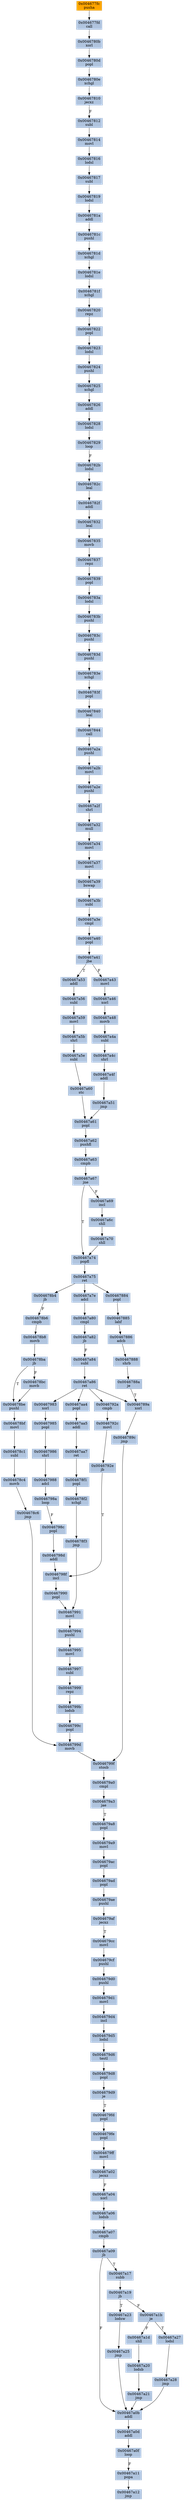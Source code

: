 strict digraph G {
	graph [bgcolor=transparent,
		name=G
	];
	node [color=lightsteelblue,
		fillcolor=lightsteelblue,
		shape=rectangle,
		style=filled
	];
	"0x004678be"	[label="0x004678be
pushl"];
	"0x004678bf"	[label="0x004678bf
movl"];
	"0x004678be" -> "0x004678bf"	[color="#000000"];
	"0x004678b4"	[label="0x004678b4
jb"];
	"0x004678b6"	[label="0x004678b6
cmpb"];
	"0x004678b4" -> "0x004678b6"	[color="#000000",
		label=F];
	"0x00467835"	[label="0x00467835
movb"];
	"0x00467837"	[label="0x00467837
repz"];
	"0x00467835" -> "0x00467837"	[color="#000000"];
	"0x0046799d"	[label="0x0046799d
movb"];
	"0x0046799f"	[label="0x0046799f
stosb"];
	"0x0046799d" -> "0x0046799f"	[color="#000000"];
	"0x00467814"	[label="0x00467814
movl"];
	"0x00467816"	[label="0x00467816
lodsl"];
	"0x00467814" -> "0x00467816"	[color="#000000"];
	"0x00467822"	[label="0x00467822
popl"];
	"0x00467823"	[label="0x00467823
lodsl"];
	"0x00467822" -> "0x00467823"	[color="#000000"];
	"0x00467a62"	[label="0x00467a62
pushfl"];
	"0x00467a63"	[label="0x00467a63
cmpb"];
	"0x00467a62" -> "0x00467a63"	[color="#000000"];
	"0x004679cf"	[label="0x004679cf
pushl"];
	"0x004679d0"	[label="0x004679d0
pushl"];
	"0x004679cf" -> "0x004679d0"	[color="#000000"];
	"0x0046798a"	[label="0x0046798a
loop"];
	"0x0046798c"	[label="0x0046798c
popl"];
	"0x0046798a" -> "0x0046798c"	[color="#000000",
		label=F];
	"0x00467988"	[label="0x00467988
adcl"];
	"0x00467988" -> "0x0046798a"	[color="#000000"];
	"0x00467991"	[label="0x00467991
movl"];
	"0x00467994"	[label="0x00467994
pushl"];
	"0x00467991" -> "0x00467994"	[color="#000000"];
	"0x00467a84"	[label="0x00467a84
subl"];
	"0x00467a86"	[label="0x00467a86
ret"];
	"0x00467a84" -> "0x00467a86"	[color="#000000"];
	"0x0046783c"	[label="0x0046783c
pushl"];
	"0x0046783d"	[label="0x0046783d
pushl"];
	"0x0046783c" -> "0x0046783d"	[color="#000000"];
	"0x00467a06"	[label="0x00467a06
lodsb"];
	"0x00467a07"	[label="0x00467a07
cmpb"];
	"0x00467a06" -> "0x00467a07"	[color="#000000"];
	"0x00467839"	[label="0x00467839
popl"];
	"0x00467837" -> "0x00467839"	[color="#000000"];
	"0x00467995"	[label="0x00467995
movl"];
	"0x00467997"	[label="0x00467997
subl"];
	"0x00467995" -> "0x00467997"	[color="#000000"];
	"0x004677fd"	[label="0x004677fd
call"];
	"0x0046780b"	[label="0x0046780b
xorl"];
	"0x004677fd" -> "0x0046780b"	[color="#000000"];
	"0x00467826"	[label="0x00467826
addl"];
	"0x00467828"	[label="0x00467828
lodsl"];
	"0x00467826" -> "0x00467828"	[color="#000000"];
	"0x00467a3b"	[label="0x00467a3b
subl"];
	"0x00467a3e"	[label="0x00467a3e
cmpl"];
	"0x00467a3b" -> "0x00467a3e"	[color="#000000"];
	"0x00467a74"	[label="0x00467a74
popfl"];
	"0x00467a75"	[label="0x00467a75
ret"];
	"0x00467a74" -> "0x00467a75"	[color="#000000"];
	"0x0046792e"	[label="0x0046792e
jb"];
	"0x0046798f"	[label="0x0046798f
incl"];
	"0x0046792e" -> "0x0046798f"	[color="#000000",
		label=T];
	"0x00467a40"	[label="0x00467a40
popl"];
	"0x00467a3e" -> "0x00467a40"	[color="#000000"];
	"0x00467985"	[label="0x00467985
popl"];
	"0x00467986"	[label="0x00467986
shrl"];
	"0x00467985" -> "0x00467986"	[color="#000000"];
	"0x00467a02"	[label="0x00467a02
jecxz"];
	"0x00467a04"	[label="0x00467a04
xorl"];
	"0x00467a02" -> "0x00467a04"	[color="#000000",
		label=F];
	"0x0046798d"	[label="0x0046798d
addl"];
	"0x0046798c" -> "0x0046798d"	[color="#000000"];
	"0x004678bc"	[label="0x004678bc
movb"];
	"0x004678bc" -> "0x004678be"	[color="#000000"];
	"0x004679d9"	[label="0x004679d9
je"];
	"0x004679fd"	[label="0x004679fd
popl"];
	"0x004679d9" -> "0x004679fd"	[color="#000000",
		label=T];
	"0x00467a32"	[label="0x00467a32
mull"];
	"0x00467a34"	[label="0x00467a34
movl"];
	"0x00467a32" -> "0x00467a34"	[color="#000000"];
	"0x004679ad"	[label="0x004679ad
popl"];
	"0x004679ae"	[label="0x004679ae
pushl"];
	"0x004679ad" -> "0x004679ae"	[color="#000000"];
	"0x00467885"	[label="0x00467885
lahf"];
	"0x00467886"	[label="0x00467886
adcb"];
	"0x00467885" -> "0x00467886"	[color="#000000"];
	"0x004679a3"	[label="0x004679a3
jae"];
	"0x004679a8"	[label="0x004679a8
popl"];
	"0x004679a3" -> "0x004679a8"	[color="#000000",
		label=T];
	"0x004679d1"	[label="0x004679d1
movl"];
	"0x004679d0" -> "0x004679d1"	[color="#000000"];
	"0x0046780d"	[label="0x0046780d
popl"];
	"0x0046780e"	[label="0x0046780e
xchgl"];
	"0x0046780d" -> "0x0046780e"	[color="#000000"];
	"0x00467990"	[label="0x00467990
popl"];
	"0x00467990" -> "0x00467991"	[color="#000000"];
	"0x0046792c"	[label="0x0046792c
movl"];
	"0x0046792c" -> "0x0046792e"	[color="#000000"];
	"0x00467a09"	[label="0x00467a09
jb"];
	"0x00467a07" -> "0x00467a09"	[color="#000000"];
	"0x00467a37"	[label="0x00467a37
movl"];
	"0x00467a34" -> "0x00467a37"	[color="#000000"];
	"0x00467999"	[label="0x00467999
repz"];
	"0x0046799b"	[label="0x0046799b
lodsb"];
	"0x00467999" -> "0x0046799b"	[color="#000000"];
	"0x00467a80"	[label="0x00467a80
cmpl"];
	"0x00467a82"	[label="0x00467a82
jb"];
	"0x00467a80" -> "0x00467a82"	[color="#000000"];
	"0x00467820"	[label="0x00467820
repz"];
	"0x00467820" -> "0x00467822"	[color="#000000"];
	"0x004679d6"	[label="0x004679d6
testl"];
	"0x004679d8"	[label="0x004679d8
popl"];
	"0x004679d6" -> "0x004679d8"	[color="#000000"];
	"0x00467824"	[label="0x00467824
pushl"];
	"0x00467823" -> "0x00467824"	[color="#000000"];
	"0x004679a9"	[label="0x004679a9
movl"];
	"0x004679a8" -> "0x004679a9"	[color="#000000"];
	"0x00467a56"	[label="0x00467a56
subl"];
	"0x00467a59"	[label="0x00467a59
movl"];
	"0x00467a56" -> "0x00467a59"	[color="#000000"];
	"0x00467aa5"	[label="0x00467aa5
addl"];
	"0x00467aa7"	[label="0x00467aa7
ret"];
	"0x00467aa5" -> "0x00467aa7"	[color="#000000"];
	"0x0046798d" -> "0x0046798f"	[color="#000000"];
	"0x004679ac"	[label="0x004679ac
popl"];
	"0x004679a9" -> "0x004679ac"	[color="#000000"];
	"0x00467a12"	[label="0x00467a12
jmp"];
	"0x004678f2"	[label="0x004678f2
xchgl"];
	"0x004678f3"	[label="0x004678f3
jmp"];
	"0x004678f2" -> "0x004678f3"	[color="#000000"];
	"0x004679a0"	[label="0x004679a0
cmpl"];
	"0x004679a0" -> "0x004679a3"	[color="#000000"];
	"0x00467aa4"	[label="0x00467aa4
popl"];
	"0x00467aa4" -> "0x00467aa5"	[color="#000000"];
	"0x004679af"	[label="0x004679af
jecxz"];
	"0x004679ae" -> "0x004679af"	[color="#000000"];
	"0x00467a0b"	[label="0x00467a0b
addl"];
	"0x00467a0d"	[label="0x00467a0d
addl"];
	"0x00467a0b" -> "0x00467a0d"	[color="#000000"];
	"0x00467a70"	[label="0x00467a70
shll"];
	"0x00467a70" -> "0x00467a74"	[color="#000000"];
	"0x00467a04" -> "0x00467a06"	[color="#000000"];
	"0x00467a7e"	[label="0x00467a7e
adcl"];
	"0x00467a7e" -> "0x00467a80"	[color="#000000"];
	"0x0046782f"	[label="0x0046782f
addl"];
	"0x00467832"	[label="0x00467832
leal"];
	"0x0046782f" -> "0x00467832"	[color="#000000"];
	"0x00467a48"	[label="0x00467a48
movb"];
	"0x00467a4a"	[label="0x00467a4a
subl"];
	"0x00467a48" -> "0x00467a4a"	[color="#000000"];
	"0x00467a1b"	[label="0x00467a1b
je"];
	"0x00467a1d"	[label="0x00467a1d
shll"];
	"0x00467a1b" -> "0x00467a1d"	[color="#000000",
		label=F];
	"0x00467a27"	[label="0x00467a27
lodsl"];
	"0x00467a1b" -> "0x00467a27"	[color="#000000",
		label=T];
	"0x00467810"	[label="0x00467810
jecxz"];
	"0x00467812"	[label="0x00467812
subl"];
	"0x00467810" -> "0x00467812"	[color="#000000",
		label=F];
	"0x0046782b"	[label="0x0046782b
lodsl"];
	"0x0046782c"	[label="0x0046782c
leal"];
	"0x0046782b" -> "0x0046782c"	[color="#000000"];
	"0x0046788a"	[label="0x0046788a
je"];
	"0x0046789a"	[label="0x0046789a
xorl"];
	"0x0046788a" -> "0x0046789a"	[color="#000000",
		label=T];
	"0x00467a67"	[label="0x00467a67
jne"];
	"0x00467a63" -> "0x00467a67"	[color="#000000"];
	"0x00467a39"	[label="0x00467a39
bswap"];
	"0x00467a39" -> "0x00467a3b"	[color="#000000"];
	"0x0046799c"	[label="0x0046799c
popl"];
	"0x0046799c" -> "0x0046799d"	[color="#000000"];
	"0x00467a75" -> "0x004678b4"	[color="#000000"];
	"0x00467a75" -> "0x00467a7e"	[color="#000000"];
	"0x00467884"	[label="0x00467884
popl"];
	"0x00467a75" -> "0x00467884"	[color="#000000"];
	"0x00467a5b"	[label="0x00467a5b
shrl"];
	"0x00467a5e"	[label="0x00467a5e
subl"];
	"0x00467a5b" -> "0x00467a5e"	[color="#000000"];
	"0x0046792a"	[label="0x0046792a
cmpb"];
	"0x0046792a" -> "0x0046792c"	[color="#000000"];
	"0x004679cc"	[label="0x004679cc
movl"];
	"0x004679cc" -> "0x004679cf"	[color="#000000"];
	"0x0046783f"	[label="0x0046783f
popl"];
	"0x00467840"	[label="0x00467840
leal"];
	"0x0046783f" -> "0x00467840"	[color="#000000"];
	"0x004679fe"	[label="0x004679fe
popl"];
	"0x004679ff"	[label="0x004679ff
movl"];
	"0x004679fe" -> "0x004679ff"	[color="#000000"];
	"0x004679ff" -> "0x00467a02"	[color="#000000"];
	"0x00467a69"	[label="0x00467a69
incl"];
	"0x00467a6c"	[label="0x00467a6c
shll"];
	"0x00467a69" -> "0x00467a6c"	[color="#000000"];
	"0x00467a60"	[label="0x00467a60
stc"];
	"0x00467a61"	[label="0x00467a61
popl"];
	"0x00467a60" -> "0x00467a61"	[color="#000000"];
	"0x00467a61" -> "0x00467a62"	[color="#000000"];
	"0x00467a5e" -> "0x00467a60"	[color="#000000"];
	"0x00467825"	[label="0x00467825
xchgl"];
	"0x00467825" -> "0x00467826"	[color="#000000"];
	"0x00467994" -> "0x00467995"	[color="#000000"];
	"0x0046789c"	[label="0x0046789c
jmp"];
	"0x0046789c" -> "0x0046799f"	[color="#000000"];
	"0x00467832" -> "0x00467835"	[color="#000000"];
	"0x00467983"	[label="0x00467983
xorl"];
	"0x00467983" -> "0x00467985"	[color="#000000"];
	"0x00467a11"	[label="0x00467a11
popa"];
	"0x00467a11" -> "0x00467a12"	[color="#000000"];
	"0x00467a37" -> "0x00467a39"	[color="#000000"];
	"0x00467a17"	[label="0x00467a17
subb"];
	"0x00467a19"	[label="0x00467a19
jb"];
	"0x00467a17" -> "0x00467a19"	[color="#000000"];
	"0x0046789a" -> "0x0046789c"	[color="#000000"];
	"0x004678c1"	[label="0x004678c1
subl"];
	"0x004678c4"	[label="0x004678c4
movb"];
	"0x004678c1" -> "0x004678c4"	[color="#000000"];
	"0x0046799b" -> "0x0046799c"	[color="#000000"];
	"0x00467a23"	[label="0x00467a23
lodsw"];
	"0x00467a25"	[label="0x00467a25
jmp"];
	"0x00467a23" -> "0x00467a25"	[color="#000000"];
	"0x004679d8" -> "0x004679d9"	[color="#000000"];
	"0x00467a53"	[label="0x00467a53
addl"];
	"0x00467a53" -> "0x00467a56"	[color="#000000"];
	"0x00467a20"	[label="0x00467a20
lodsb"];
	"0x00467a1d" -> "0x00467a20"	[color="#000000"];
	"0x004678b8"	[label="0x004678b8
movb"];
	"0x004678b6" -> "0x004678b8"	[color="#000000"];
	"0x0046781d"	[label="0x0046781d
xchgl"];
	"0x0046781e"	[label="0x0046781e
lodsl"];
	"0x0046781d" -> "0x0046781e"	[color="#000000"];
	"0x004677fc"	[color=lightgrey,
		fillcolor=orange,
		label="0x004677fc
pusha"];
	"0x004677fc" -> "0x004677fd"	[color="#000000"];
	"0x004679d5"	[label="0x004679d5
lodsl"];
	"0x004679d5" -> "0x004679d6"	[color="#000000"];
	"0x004679ac" -> "0x004679ad"	[color="#000000"];
	"0x0046781f"	[label="0x0046781f
xchgl"];
	"0x0046781e" -> "0x0046781f"	[color="#000000"];
	"0x0046781c"	[label="0x0046781c
pushl"];
	"0x0046781c" -> "0x0046781d"	[color="#000000"];
	"0x004678f1"	[label="0x004678f1
popl"];
	"0x004678f1" -> "0x004678f2"	[color="#000000"];
	"0x0046798f" -> "0x00467990"	[color="#000000"];
	"0x00467a4c"	[label="0x00467a4c
shrl"];
	"0x00467a4a" -> "0x00467a4c"	[color="#000000"];
	"0x004679d4"	[label="0x004679d4
incl"];
	"0x004679d1" -> "0x004679d4"	[color="#000000"];
	"0x0046783e"	[label="0x0046783e
xchgl"];
	"0x0046783e" -> "0x0046783f"	[color="#000000"];
	"0x00467a19" -> "0x00467a1b"	[color="#000000",
		label=F];
	"0x00467a19" -> "0x00467a23"	[color="#000000",
		label=T];
	"0x004679d4" -> "0x004679d5"	[color="#000000"];
	"0x0046799f" -> "0x004679a0"	[color="#000000"];
	"0x00467829"	[label="0x00467829
loop"];
	"0x00467828" -> "0x00467829"	[color="#000000"];
	"0x00467986" -> "0x00467988"	[color="#000000"];
	"0x00467a28"	[label="0x00467a28
jmp"];
	"0x00467a27" -> "0x00467a28"	[color="#000000"];
	"0x00467819"	[label="0x00467819
lodsl"];
	"0x0046781a"	[label="0x0046781a
addl"];
	"0x00467819" -> "0x0046781a"	[color="#000000"];
	"0x00467884" -> "0x00467885"	[color="#000000"];
	"0x00467a2f"	[label="0x00467a2f
shrl"];
	"0x00467a2f" -> "0x00467a32"	[color="#000000"];
	"0x0046782c" -> "0x0046782f"	[color="#000000"];
	"0x0046783a"	[label="0x0046783a
lodsl"];
	"0x0046783b"	[label="0x0046783b
pushl"];
	"0x0046783a" -> "0x0046783b"	[color="#000000"];
	"0x00467a82" -> "0x00467a84"	[color="#000000",
		label=F];
	"0x00467812" -> "0x00467814"	[color="#000000"];
	"0x00467a0f"	[label="0x00467a0f
loop"];
	"0x00467a0f" -> "0x00467a11"	[color="#000000",
		label=F];
	"0x00467a46"	[label="0x00467a46
xorl"];
	"0x00467a46" -> "0x00467a48"	[color="#000000"];
	"0x00467997" -> "0x00467999"	[color="#000000"];
	"0x0046783d" -> "0x0046783e"	[color="#000000"];
	"0x00467a51"	[label="0x00467a51
jmp"];
	"0x00467a51" -> "0x00467a61"	[color="#000000"];
	"0x00467844"	[label="0x00467844
call"];
	"0x00467840" -> "0x00467844"	[color="#000000"];
	"0x004679fd" -> "0x004679fe"	[color="#000000"];
	"0x00467829" -> "0x0046782b"	[color="#000000",
		label=F];
	"0x00467a2a"	[label="0x00467a2a
pushl"];
	"0x00467844" -> "0x00467a2a"	[color="#000000"];
	"0x00467a21"	[label="0x00467a21
jmp"];
	"0x00467a20" -> "0x00467a21"	[color="#000000"];
	"0x00467a4f"	[label="0x00467a4f
addl"];
	"0x00467a4f" -> "0x00467a51"	[color="#000000"];
	"0x004678f3" -> "0x00467991"	[color="#000000"];
	"0x0046781a" -> "0x0046781c"	[color="#000000"];
	"0x004679af" -> "0x004679cc"	[color="#000000",
		label=T];
	"0x00467a41"	[label="0x00467a41
jbe"];
	"0x00467a41" -> "0x00467a53"	[color="#000000",
		label=T];
	"0x00467a43"	[label="0x00467a43
movl"];
	"0x00467a41" -> "0x00467a43"	[color="#000000",
		label=F];
	"0x004678ba"	[label="0x004678ba
jb"];
	"0x004678ba" -> "0x004678be"	[color="#000000",
		label=T];
	"0x004678ba" -> "0x004678bc"	[color="#000000",
		label=F];
	"0x00467a25" -> "0x00467a0b"	[color="#000000"];
	"0x00467a28" -> "0x00467a0b"	[color="#000000"];
	"0x004678c6"	[label="0x004678c6
jmp"];
	"0x004678c4" -> "0x004678c6"	[color="#000000"];
	"0x00467839" -> "0x0046783a"	[color="#000000"];
	"0x00467a86" -> "0x00467aa4"	[color="#000000"];
	"0x00467a86" -> "0x0046792a"	[color="#000000"];
	"0x00467a86" -> "0x00467983"	[color="#000000"];
	"0x00467a86" -> "0x0046789a"	[color="#000000"];
	"0x0046781f" -> "0x00467820"	[color="#000000"];
	"0x00467888"	[label="0x00467888
shrb"];
	"0x00467886" -> "0x00467888"	[color="#000000"];
	"0x0046783b" -> "0x0046783c"	[color="#000000"];
	"0x00467a6c" -> "0x00467a70"	[color="#000000"];
	"0x004678bf" -> "0x004678c1"	[color="#000000"];
	"0x00467817"	[label="0x00467817
subl"];
	"0x00467816" -> "0x00467817"	[color="#000000"];
	"0x00467824" -> "0x00467825"	[color="#000000"];
	"0x0046780b" -> "0x0046780d"	[color="#000000"];
	"0x0046780e" -> "0x00467810"	[color="#000000"];
	"0x00467a2b"	[label="0x00467a2b
movl"];
	"0x00467a2a" -> "0x00467a2b"	[color="#000000"];
	"0x00467a59" -> "0x00467a5b"	[color="#000000"];
	"0x00467a2e"	[label="0x00467a2e
pushl"];
	"0x00467a2e" -> "0x00467a2f"	[color="#000000"];
	"0x00467a43" -> "0x00467a46"	[color="#000000"];
	"0x00467a21" -> "0x00467a0b"	[color="#000000"];
	"0x004678c6" -> "0x0046799d"	[color="#000000"];
	"0x00467a67" -> "0x00467a74"	[color="#000000",
		label=T];
	"0x00467a67" -> "0x00467a69"	[color="#000000",
		label=F];
	"0x00467a4c" -> "0x00467a4f"	[color="#000000"];
	"0x00467a40" -> "0x00467a41"	[color="#000000"];
	"0x00467a0d" -> "0x00467a0f"	[color="#000000"];
	"0x00467817" -> "0x00467819"	[color="#000000"];
	"0x00467aa7" -> "0x004678f1"	[color="#000000"];
	"0x00467a2b" -> "0x00467a2e"	[color="#000000"];
	"0x00467a09" -> "0x00467a0b"	[color="#000000",
		label=F];
	"0x00467a09" -> "0x00467a17"	[color="#000000",
		label=T];
	"0x00467888" -> "0x0046788a"	[color="#000000"];
	"0x004678b8" -> "0x004678ba"	[color="#000000"];
}
